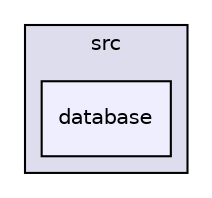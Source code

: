 digraph "database" {
  compound=true
  node [ fontsize="10", fontname="Helvetica"];
  edge [ labelfontsize="10", labelfontname="Helvetica"];
  subgraph clusterdir_68267d1309a1af8e8297ef4c3efbcdba {
    graph [ bgcolor="#ddddee", pencolor="black", label="src" fontname="Helvetica", fontsize="10", URL="dir_68267d1309a1af8e8297ef4c3efbcdba.html"]
  dir_803ee67260c130b45d29089798491ab2 [shape=box, label="database", style="filled", fillcolor="#eeeeff", pencolor="black", URL="dir_803ee67260c130b45d29089798491ab2.html"];
  }
}

